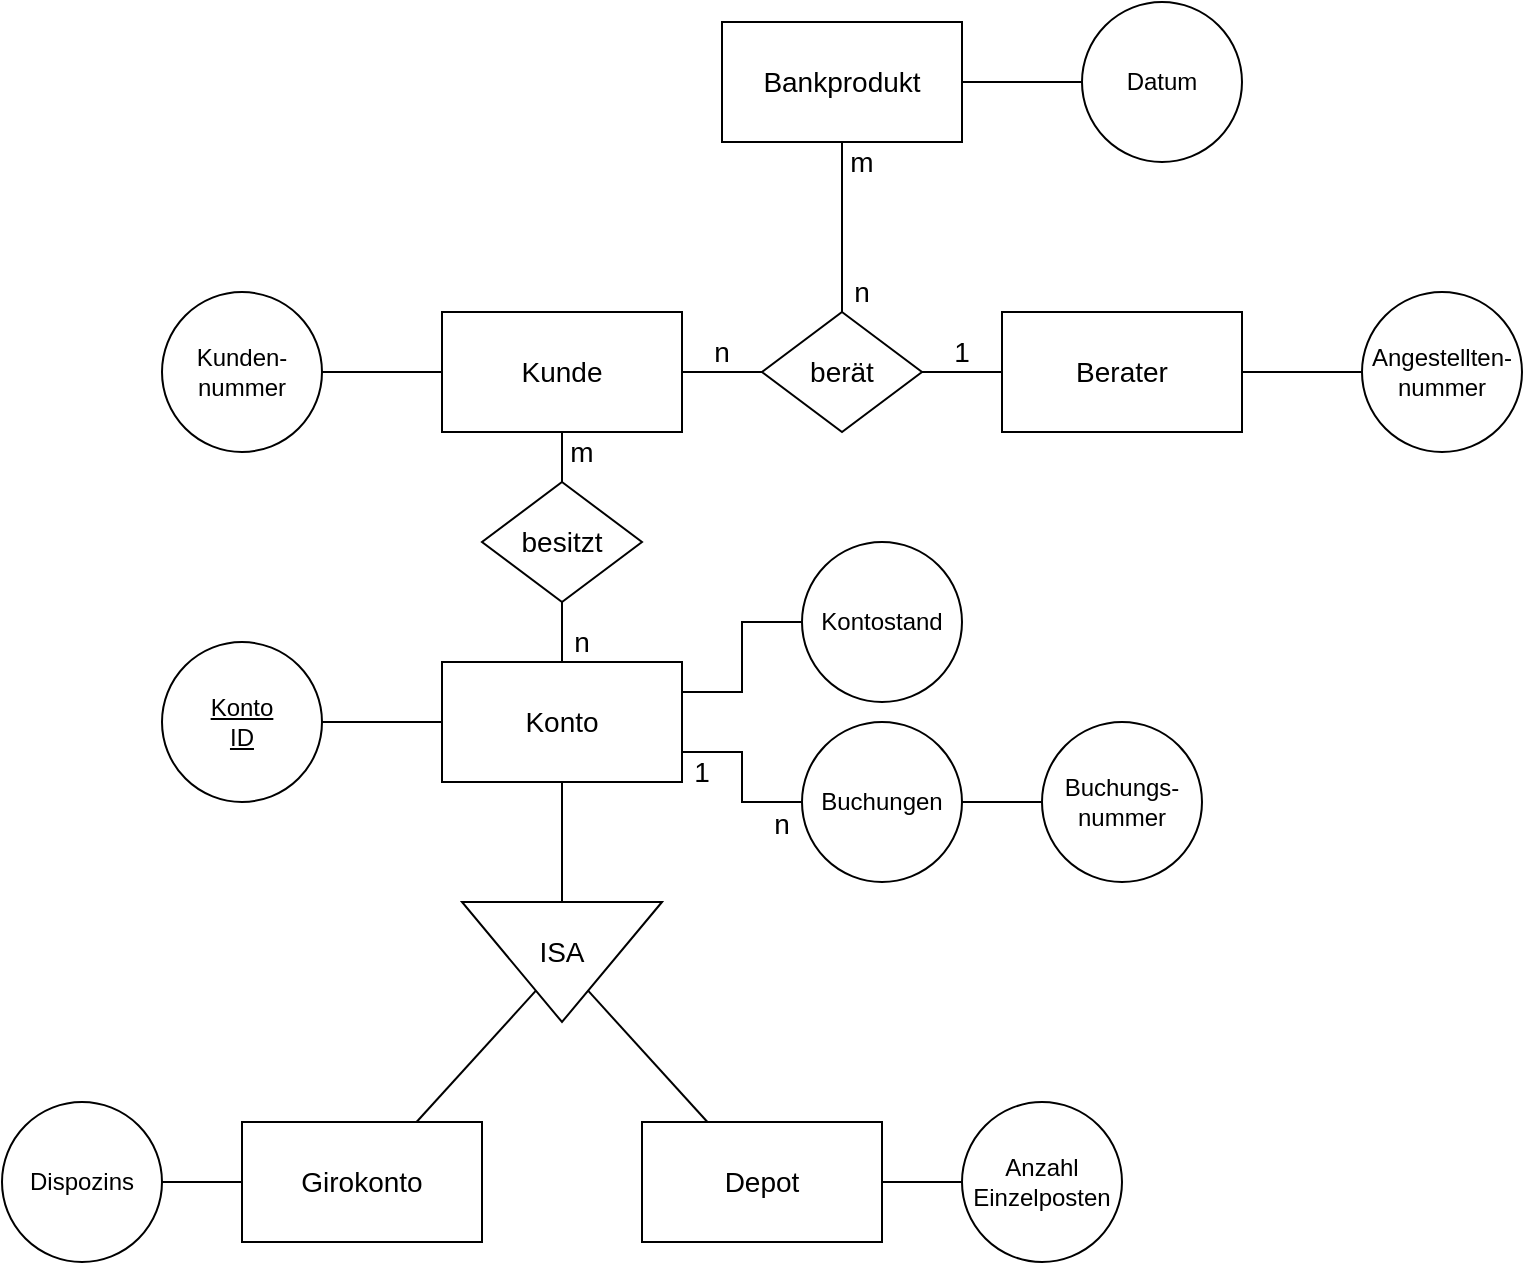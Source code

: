 <mxfile version="24.5.3" type="github">
  <diagram name="Page-1" id="e56a1550-8fbb-45ad-956c-1786394a9013">
    <mxGraphModel dx="1115" dy="600" grid="1" gridSize="10" guides="1" tooltips="1" connect="1" arrows="1" fold="1" page="1" pageScale="1" pageWidth="1100" pageHeight="850" background="none" math="0" shadow="0">
      <root>
        <mxCell id="0" />
        <mxCell id="1" parent="0" />
        <mxCell id="pQFQ0dTqDfRDQ7DIiyZo-3" style="edgeStyle=orthogonalEdgeStyle;rounded=0;orthogonalLoop=1;jettySize=auto;html=1;endArrow=none;endFill=0;" edge="1" parent="1" source="pQFQ0dTqDfRDQ7DIiyZo-1" target="pQFQ0dTqDfRDQ7DIiyZo-2">
          <mxGeometry relative="1" as="geometry" />
        </mxCell>
        <mxCell id="pQFQ0dTqDfRDQ7DIiyZo-1" value="&lt;font style=&quot;font-size: 14px;&quot;&gt;Kunde&lt;/font&gt;" style="rounded=0;whiteSpace=wrap;html=1;" vertex="1" parent="1">
          <mxGeometry x="490" y="205" width="120" height="60" as="geometry" />
        </mxCell>
        <mxCell id="pQFQ0dTqDfRDQ7DIiyZo-2" value="&lt;font style=&quot;font-size: 14px;&quot;&gt;Berater&lt;/font&gt;" style="rounded=0;whiteSpace=wrap;html=1;" vertex="1" parent="1">
          <mxGeometry x="770" y="205" width="120" height="60" as="geometry" />
        </mxCell>
        <mxCell id="pQFQ0dTqDfRDQ7DIiyZo-4" value="1" style="text;html=1;align=center;verticalAlign=middle;whiteSpace=wrap;rounded=0;fontSize=14;" vertex="1" parent="1">
          <mxGeometry x="740" y="215" width="20" height="20" as="geometry" />
        </mxCell>
        <mxCell id="pQFQ0dTqDfRDQ7DIiyZo-5" value="n" style="text;html=1;align=center;verticalAlign=middle;whiteSpace=wrap;rounded=0;fontSize=14;" vertex="1" parent="1">
          <mxGeometry x="620" y="215" width="20" height="20" as="geometry" />
        </mxCell>
        <mxCell id="pQFQ0dTqDfRDQ7DIiyZo-35" style="edgeStyle=orthogonalEdgeStyle;rounded=0;orthogonalLoop=1;jettySize=auto;html=1;endArrow=none;endFill=0;" edge="1" parent="1" source="pQFQ0dTqDfRDQ7DIiyZo-8" target="pQFQ0dTqDfRDQ7DIiyZo-14">
          <mxGeometry relative="1" as="geometry" />
        </mxCell>
        <mxCell id="pQFQ0dTqDfRDQ7DIiyZo-8" value="&lt;font style=&quot;font-size: 14px;&quot;&gt;Bankprodukt&lt;/font&gt;" style="rounded=0;whiteSpace=wrap;html=1;" vertex="1" parent="1">
          <mxGeometry x="630" y="60" width="120" height="60" as="geometry" />
        </mxCell>
        <mxCell id="pQFQ0dTqDfRDQ7DIiyZo-9" value="&lt;font style=&quot;font-size: 14px;&quot;&gt;Konto&lt;/font&gt;" style="rounded=0;whiteSpace=wrap;html=1;" vertex="1" parent="1">
          <mxGeometry x="490" y="380" width="120" height="60" as="geometry" />
        </mxCell>
        <mxCell id="pQFQ0dTqDfRDQ7DIiyZo-14" value="berät" style="shape=rhombus;perimeter=rhombusPerimeter;whiteSpace=wrap;html=1;align=center;fontSize=14;" vertex="1" parent="1">
          <mxGeometry x="650" y="205" width="80" height="60" as="geometry" />
        </mxCell>
        <mxCell id="pQFQ0dTqDfRDQ7DIiyZo-20" value="" style="group" vertex="1" connectable="0" parent="1">
          <mxGeometry x="500" y="500" width="100" height="60" as="geometry" />
        </mxCell>
        <mxCell id="pQFQ0dTqDfRDQ7DIiyZo-18" value="" style="triangle;whiteSpace=wrap;html=1;rotation=90;" vertex="1" parent="pQFQ0dTqDfRDQ7DIiyZo-20">
          <mxGeometry x="20" y="-20" width="60" height="100" as="geometry" />
        </mxCell>
        <mxCell id="pQFQ0dTqDfRDQ7DIiyZo-19" value="ISA" style="text;html=1;align=center;verticalAlign=middle;whiteSpace=wrap;rounded=0;fontSize=14;" vertex="1" parent="pQFQ0dTqDfRDQ7DIiyZo-20">
          <mxGeometry x="20" y="10" width="60" height="30" as="geometry" />
        </mxCell>
        <mxCell id="pQFQ0dTqDfRDQ7DIiyZo-22" style="edgeStyle=orthogonalEdgeStyle;rounded=0;orthogonalLoop=1;jettySize=auto;html=1;endArrow=none;endFill=0;" edge="1" parent="1" source="pQFQ0dTqDfRDQ7DIiyZo-18" target="pQFQ0dTqDfRDQ7DIiyZo-9">
          <mxGeometry relative="1" as="geometry" />
        </mxCell>
        <mxCell id="pQFQ0dTqDfRDQ7DIiyZo-24" value="&lt;font style=&quot;font-size: 14px;&quot;&gt;Girokonto&lt;/font&gt;" style="rounded=0;whiteSpace=wrap;html=1;" vertex="1" parent="1">
          <mxGeometry x="390" y="610" width="120" height="60" as="geometry" />
        </mxCell>
        <mxCell id="pQFQ0dTqDfRDQ7DIiyZo-25" value="&lt;font style=&quot;font-size: 14px;&quot;&gt;Depot&lt;/font&gt;" style="rounded=0;whiteSpace=wrap;html=1;" vertex="1" parent="1">
          <mxGeometry x="590" y="610" width="120" height="60" as="geometry" />
        </mxCell>
        <mxCell id="pQFQ0dTqDfRDQ7DIiyZo-26" value="" style="endArrow=none;html=1;rounded=0;" edge="1" parent="1" source="pQFQ0dTqDfRDQ7DIiyZo-24" target="pQFQ0dTqDfRDQ7DIiyZo-18">
          <mxGeometry width="50" height="50" relative="1" as="geometry">
            <mxPoint x="830" y="540" as="sourcePoint" />
            <mxPoint x="620" y="540" as="targetPoint" />
          </mxGeometry>
        </mxCell>
        <mxCell id="pQFQ0dTqDfRDQ7DIiyZo-27" value="" style="endArrow=none;html=1;rounded=0;" edge="1" parent="1" source="pQFQ0dTqDfRDQ7DIiyZo-25" target="pQFQ0dTqDfRDQ7DIiyZo-18">
          <mxGeometry width="50" height="50" relative="1" as="geometry">
            <mxPoint x="487" y="620" as="sourcePoint" />
            <mxPoint x="547" y="554" as="targetPoint" />
          </mxGeometry>
        </mxCell>
        <mxCell id="pQFQ0dTqDfRDQ7DIiyZo-31" style="edgeStyle=orthogonalEdgeStyle;rounded=0;orthogonalLoop=1;jettySize=auto;html=1;endArrow=none;endFill=0;" edge="1" parent="1" source="pQFQ0dTqDfRDQ7DIiyZo-28" target="pQFQ0dTqDfRDQ7DIiyZo-1">
          <mxGeometry relative="1" as="geometry" />
        </mxCell>
        <mxCell id="pQFQ0dTqDfRDQ7DIiyZo-28" value="Kunden-nummer" style="ellipse;whiteSpace=wrap;html=1;aspect=fixed;" vertex="1" parent="1">
          <mxGeometry x="350" y="195" width="80" height="80" as="geometry" />
        </mxCell>
        <mxCell id="pQFQ0dTqDfRDQ7DIiyZo-32" style="edgeStyle=orthogonalEdgeStyle;rounded=0;orthogonalLoop=1;jettySize=auto;html=1;endArrow=none;endFill=0;" edge="1" parent="1" source="pQFQ0dTqDfRDQ7DIiyZo-29" target="pQFQ0dTqDfRDQ7DIiyZo-2">
          <mxGeometry relative="1" as="geometry" />
        </mxCell>
        <mxCell id="pQFQ0dTqDfRDQ7DIiyZo-29" value="Angestellten-nummer" style="ellipse;whiteSpace=wrap;html=1;aspect=fixed;" vertex="1" parent="1">
          <mxGeometry x="950" y="195" width="80" height="80" as="geometry" />
        </mxCell>
        <mxCell id="pQFQ0dTqDfRDQ7DIiyZo-34" style="edgeStyle=orthogonalEdgeStyle;rounded=0;orthogonalLoop=1;jettySize=auto;html=1;endArrow=none;endFill=0;" edge="1" parent="1" source="pQFQ0dTqDfRDQ7DIiyZo-33" target="pQFQ0dTqDfRDQ7DIiyZo-9">
          <mxGeometry relative="1" as="geometry" />
        </mxCell>
        <mxCell id="pQFQ0dTqDfRDQ7DIiyZo-33" value="&lt;u&gt;Konto&lt;/u&gt;&lt;div&gt;&lt;u&gt;ID&lt;/u&gt;&lt;/div&gt;" style="ellipse;whiteSpace=wrap;html=1;aspect=fixed;" vertex="1" parent="1">
          <mxGeometry x="350" y="370" width="80" height="80" as="geometry" />
        </mxCell>
        <mxCell id="pQFQ0dTqDfRDQ7DIiyZo-37" value="m" style="text;html=1;align=center;verticalAlign=middle;whiteSpace=wrap;rounded=0;fontSize=14;" vertex="1" parent="1">
          <mxGeometry x="690" y="120" width="20" height="20" as="geometry" />
        </mxCell>
        <mxCell id="pQFQ0dTqDfRDQ7DIiyZo-38" value="n" style="text;html=1;align=center;verticalAlign=middle;whiteSpace=wrap;rounded=0;fontSize=14;" vertex="1" parent="1">
          <mxGeometry x="690" y="185" width="20" height="20" as="geometry" />
        </mxCell>
        <mxCell id="pQFQ0dTqDfRDQ7DIiyZo-40" style="edgeStyle=orthogonalEdgeStyle;rounded=0;orthogonalLoop=1;jettySize=auto;html=1;endArrow=none;endFill=0;" edge="1" parent="1" source="pQFQ0dTqDfRDQ7DIiyZo-39" target="pQFQ0dTqDfRDQ7DIiyZo-8">
          <mxGeometry relative="1" as="geometry" />
        </mxCell>
        <mxCell id="pQFQ0dTqDfRDQ7DIiyZo-39" value="Datum" style="ellipse;whiteSpace=wrap;html=1;aspect=fixed;" vertex="1" parent="1">
          <mxGeometry x="810" y="50" width="80" height="80" as="geometry" />
        </mxCell>
        <mxCell id="pQFQ0dTqDfRDQ7DIiyZo-41" value="" style="endArrow=none;html=1;rounded=0;" edge="1" parent="1" source="pQFQ0dTqDfRDQ7DIiyZo-42" target="pQFQ0dTqDfRDQ7DIiyZo-1">
          <mxGeometry width="50" height="50" relative="1" as="geometry">
            <mxPoint x="530" y="530" as="sourcePoint" />
            <mxPoint x="580" y="480" as="targetPoint" />
          </mxGeometry>
        </mxCell>
        <mxCell id="pQFQ0dTqDfRDQ7DIiyZo-43" value="" style="endArrow=none;html=1;rounded=0;" edge="1" parent="1" source="pQFQ0dTqDfRDQ7DIiyZo-9" target="pQFQ0dTqDfRDQ7DIiyZo-42">
          <mxGeometry width="50" height="50" relative="1" as="geometry">
            <mxPoint x="550" y="380" as="sourcePoint" />
            <mxPoint x="550" y="275" as="targetPoint" />
          </mxGeometry>
        </mxCell>
        <mxCell id="pQFQ0dTqDfRDQ7DIiyZo-42" value="besitzt" style="shape=rhombus;perimeter=rhombusPerimeter;whiteSpace=wrap;html=1;align=center;fontSize=14;" vertex="1" parent="1">
          <mxGeometry x="510" y="290" width="80" height="60" as="geometry" />
        </mxCell>
        <mxCell id="pQFQ0dTqDfRDQ7DIiyZo-44" value="n" style="text;html=1;align=center;verticalAlign=middle;whiteSpace=wrap;rounded=0;fontSize=14;" vertex="1" parent="1">
          <mxGeometry x="550" y="360" width="20" height="20" as="geometry" />
        </mxCell>
        <mxCell id="pQFQ0dTqDfRDQ7DIiyZo-45" value="m" style="text;html=1;align=center;verticalAlign=middle;whiteSpace=wrap;rounded=0;fontSize=14;" vertex="1" parent="1">
          <mxGeometry x="550" y="265" width="20" height="20" as="geometry" />
        </mxCell>
        <mxCell id="pQFQ0dTqDfRDQ7DIiyZo-47" style="edgeStyle=orthogonalEdgeStyle;rounded=0;orthogonalLoop=1;jettySize=auto;html=1;endArrow=none;endFill=0;entryX=1;entryY=0.25;entryDx=0;entryDy=0;" edge="1" parent="1" source="pQFQ0dTqDfRDQ7DIiyZo-46" target="pQFQ0dTqDfRDQ7DIiyZo-9">
          <mxGeometry relative="1" as="geometry" />
        </mxCell>
        <mxCell id="pQFQ0dTqDfRDQ7DIiyZo-46" value="Konto&lt;span style=&quot;background-color: initial;&quot;&gt;stand&lt;/span&gt;" style="ellipse;whiteSpace=wrap;html=1;aspect=fixed;" vertex="1" parent="1">
          <mxGeometry x="670" y="320" width="80" height="80" as="geometry" />
        </mxCell>
        <mxCell id="pQFQ0dTqDfRDQ7DIiyZo-49" style="edgeStyle=orthogonalEdgeStyle;rounded=0;orthogonalLoop=1;jettySize=auto;html=1;endArrow=none;endFill=0;" edge="1" parent="1" source="pQFQ0dTqDfRDQ7DIiyZo-48" target="pQFQ0dTqDfRDQ7DIiyZo-24">
          <mxGeometry relative="1" as="geometry" />
        </mxCell>
        <mxCell id="pQFQ0dTqDfRDQ7DIiyZo-48" value="Dispozins" style="ellipse;whiteSpace=wrap;html=1;aspect=fixed;" vertex="1" parent="1">
          <mxGeometry x="270" y="600" width="80" height="80" as="geometry" />
        </mxCell>
        <mxCell id="pQFQ0dTqDfRDQ7DIiyZo-51" style="edgeStyle=orthogonalEdgeStyle;rounded=0;orthogonalLoop=1;jettySize=auto;html=1;endArrow=none;endFill=0;" edge="1" parent="1" source="pQFQ0dTqDfRDQ7DIiyZo-50" target="pQFQ0dTqDfRDQ7DIiyZo-25">
          <mxGeometry relative="1" as="geometry" />
        </mxCell>
        <mxCell id="pQFQ0dTqDfRDQ7DIiyZo-50" value="Anzahl Einzelposten" style="ellipse;whiteSpace=wrap;html=1;aspect=fixed;" vertex="1" parent="1">
          <mxGeometry x="750" y="600" width="80" height="80" as="geometry" />
        </mxCell>
        <mxCell id="pQFQ0dTqDfRDQ7DIiyZo-54" style="edgeStyle=orthogonalEdgeStyle;rounded=0;orthogonalLoop=1;jettySize=auto;html=1;entryX=1;entryY=0.75;entryDx=0;entryDy=0;endArrow=none;endFill=0;" edge="1" parent="1" source="pQFQ0dTqDfRDQ7DIiyZo-53" target="pQFQ0dTqDfRDQ7DIiyZo-9">
          <mxGeometry relative="1" as="geometry" />
        </mxCell>
        <mxCell id="pQFQ0dTqDfRDQ7DIiyZo-62" style="edgeStyle=orthogonalEdgeStyle;rounded=0;orthogonalLoop=1;jettySize=auto;html=1;entryX=0;entryY=0.5;entryDx=0;entryDy=0;endArrow=none;endFill=0;" edge="1" parent="1" source="pQFQ0dTqDfRDQ7DIiyZo-53" target="pQFQ0dTqDfRDQ7DIiyZo-61">
          <mxGeometry relative="1" as="geometry" />
        </mxCell>
        <mxCell id="pQFQ0dTqDfRDQ7DIiyZo-53" value="Buchungen" style="ellipse;whiteSpace=wrap;html=1;aspect=fixed;" vertex="1" parent="1">
          <mxGeometry x="670" y="410" width="80" height="80" as="geometry" />
        </mxCell>
        <mxCell id="pQFQ0dTqDfRDQ7DIiyZo-55" value="n" style="text;html=1;align=center;verticalAlign=middle;whiteSpace=wrap;rounded=0;fontSize=14;" vertex="1" parent="1">
          <mxGeometry x="650" y="451" width="20" height="20" as="geometry" />
        </mxCell>
        <mxCell id="pQFQ0dTqDfRDQ7DIiyZo-56" value="1" style="text;html=1;align=center;verticalAlign=middle;whiteSpace=wrap;rounded=0;fontSize=14;" vertex="1" parent="1">
          <mxGeometry x="610" y="425" width="20" height="20" as="geometry" />
        </mxCell>
        <mxCell id="pQFQ0dTqDfRDQ7DIiyZo-61" value="Buchungs-nummer" style="ellipse;whiteSpace=wrap;html=1;aspect=fixed;" vertex="1" parent="1">
          <mxGeometry x="790" y="410" width="80" height="80" as="geometry" />
        </mxCell>
      </root>
    </mxGraphModel>
  </diagram>
</mxfile>
